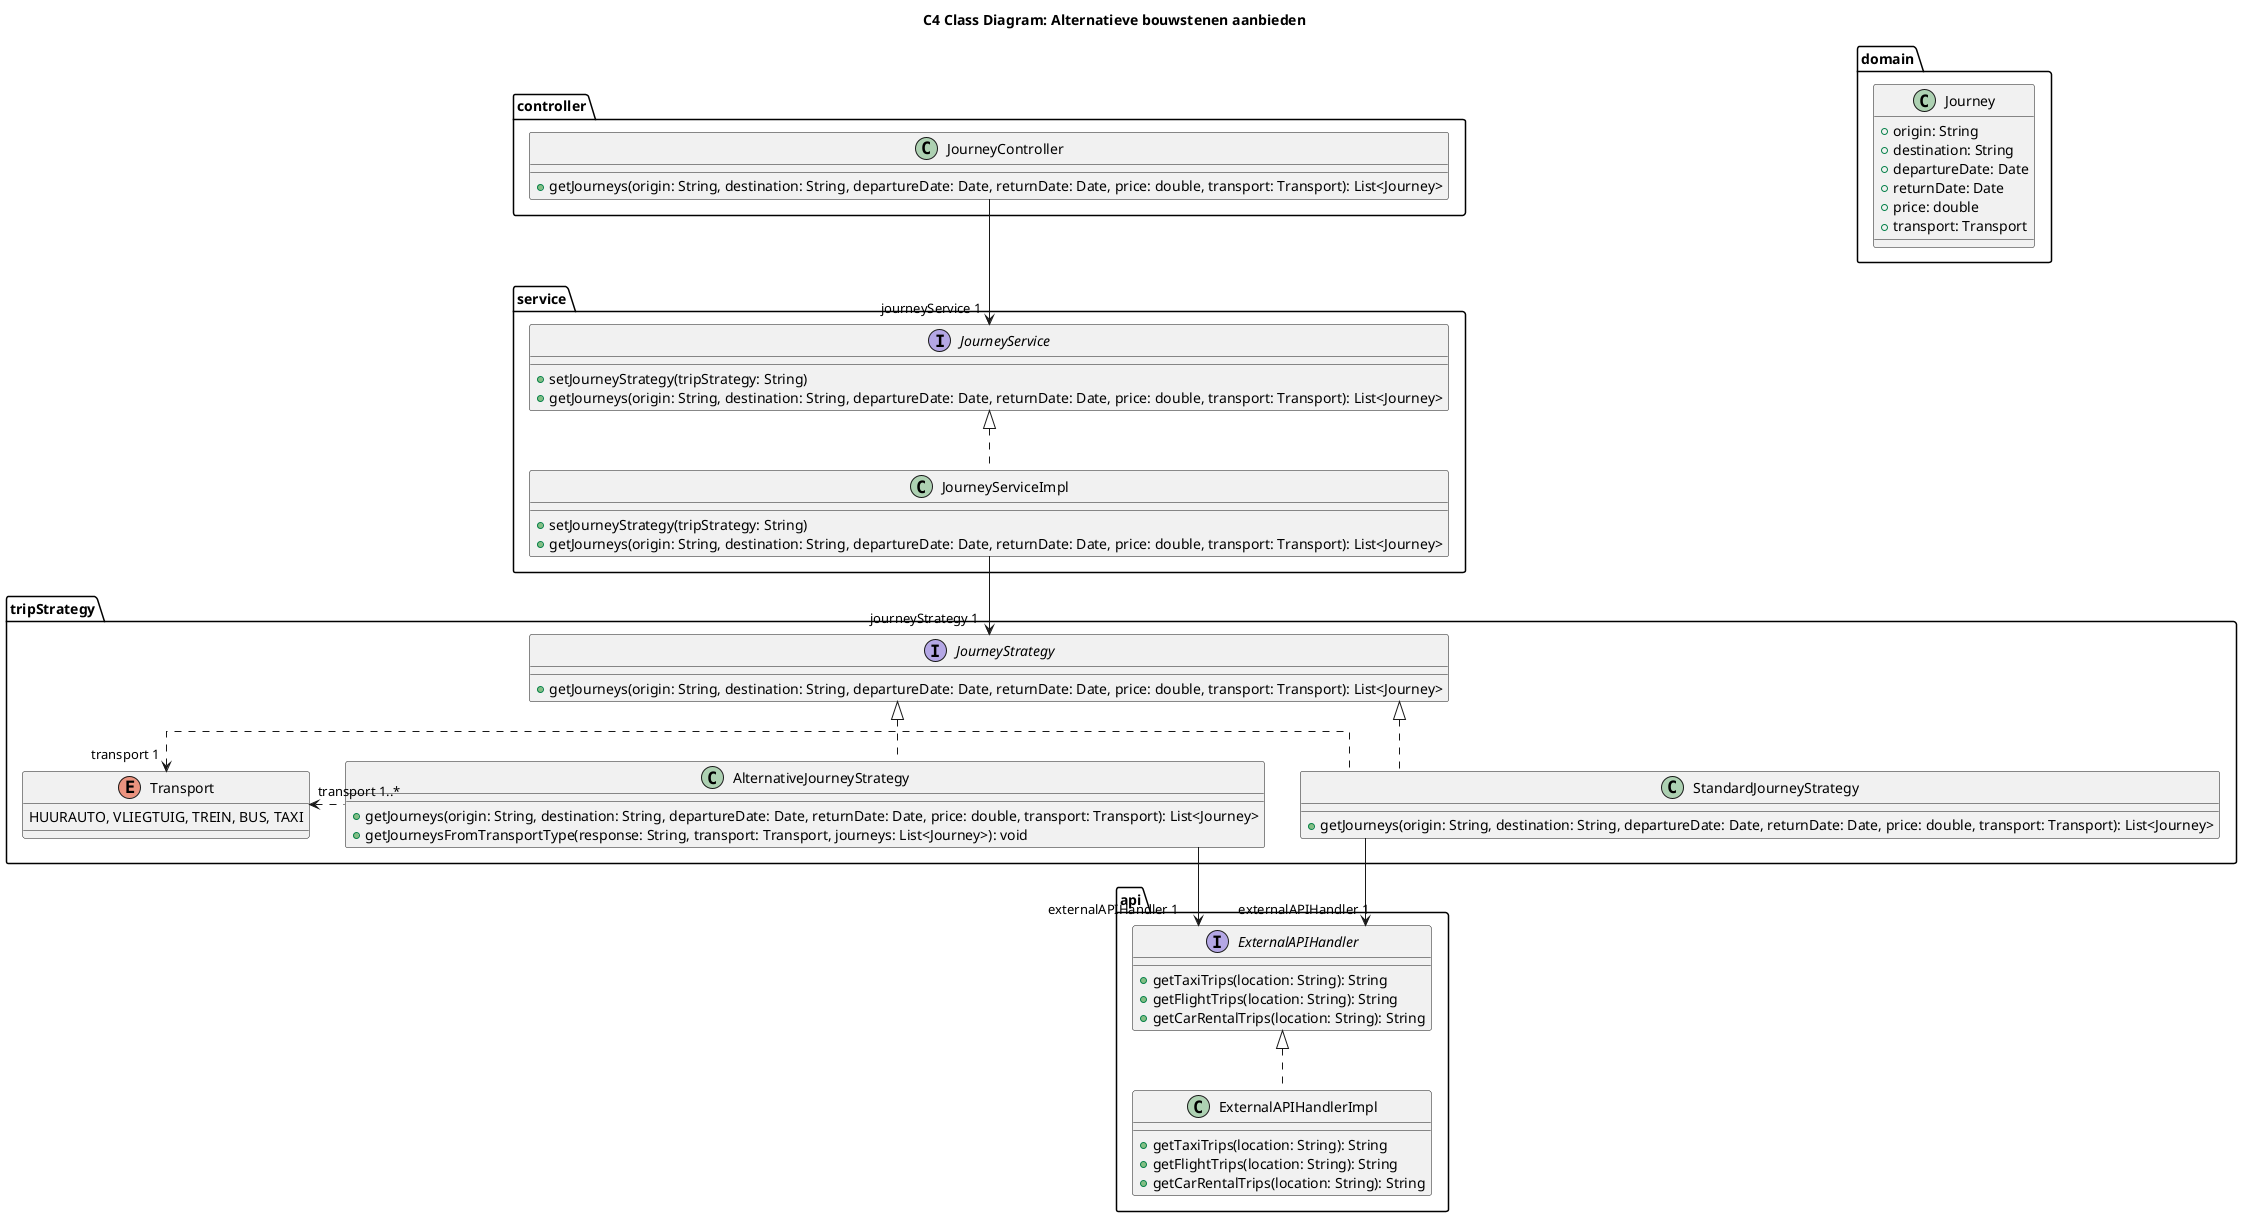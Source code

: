 @startuml
title C4 Class Diagram: Alternatieve bouwstenen aanbieden

'hide circle
skinparam linetype ortho

top to bottom direction

package "controller" {
    class JourneyController {
        +getJourneys(origin: String, destination: String, departureDate: Date, returnDate: Date, price: double, transport: Transport): List<Journey>
    }
}

package "service" {
    interface JourneyService {
        +setJourneyStrategy(tripStrategy: String)
        +getJourneys(origin: String, destination: String, departureDate: Date, returnDate: Date, price: double, transport: Transport): List<Journey>
    }

    class JourneyServiceImpl {
        +setJourneyStrategy(tripStrategy: String)
        +getJourneys(origin: String, destination: String, departureDate: Date, returnDate: Date, price: double, transport: Transport): List<Journey>
    }
}

package "tripStrategy" {
    interface JourneyStrategy {
        +getJourneys(origin: String, destination: String, departureDate: Date, returnDate: Date, price: double, transport: Transport): List<Journey>
    }

    class StandardJourneyStrategy {
        +getJourneys(origin: String, destination: String, departureDate: Date, returnDate: Date, price: double, transport: Transport): List<Journey>
    }

    class AlternativeJourneyStrategy {
        +getJourneys(origin: String, destination: String, departureDate: Date, returnDate: Date, price: double, transport: Transport): List<Journey>
        +getJourneysFromTransportType(response: String, transport: Transport, journeys: List<Journey>): void
    }

    enum Transport {
        HUURAUTO, VLIEGTUIG, TREIN, BUS, TAXI
    }
}

package "domain" {
    class Journey {
        +origin: String
        +destination: String
        +departureDate: Date
        +returnDate: Date
        +price: double
        +transport: Transport
    }
}

package "api" {
    interface ExternalAPIHandler {
        +getTaxiTrips(location: String): String
        +getFlightTrips(location: String): String
        +getCarRentalTrips(location: String): String
    }

    class ExternalAPIHandlerImpl {
        +getTaxiTrips(location: String): String
        +getFlightTrips(location: String): String
        +getCarRentalTrips(location: String): String
    }
}

StandardJourneyStrategy .u.|> JourneyStrategy
AlternativeJourneyStrategy .u.|> JourneyStrategy
StandardJourneyStrategy .l.> "transport 1" Transport
AlternativeJourneyStrategy .l.> "transport 1..*" Transport

JourneyServiceImpl --> "journeyStrategy 1" JourneyStrategy

JourneyController --> "journeyService 1" JourneyService
JourneyServiceImpl .u.|> JourneyService
ExternalAPIHandlerImpl .u.|> ExternalAPIHandler

StandardJourneyStrategy --> "externalAPIHandler 1" ExternalAPIHandler
AlternativeJourneyStrategy --> "externalAPIHandler 1" ExternalAPIHandler
@enduml

